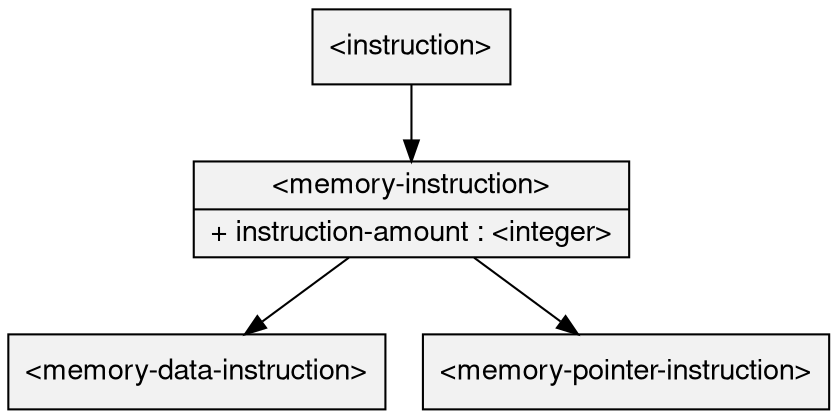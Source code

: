 digraph G { 
  node [
    fontname="Helvetica,Arial,sans-serif"
    shape=record
    style=filled
    fillcolor=gray95
  ];

  "<memory-instruction>" [
    label="{\<memory-instruction\>|+ instruction-amount : \<integer\>}"
  ];
  "<instruction>" -> "<memory-instruction>";
  "<memory-instruction>" -> "<memory-data-instruction>";
  "<memory-instruction>" -> "<memory-pointer-instruction>";
}
